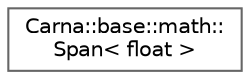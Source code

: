 digraph "Graphical Class Hierarchy"
{
 // LATEX_PDF_SIZE
  bgcolor="transparent";
  edge [fontname=Helvetica,fontsize=10,labelfontname=Helvetica,labelfontsize=10];
  node [fontname=Helvetica,fontsize=10,shape=box,height=0.2,width=0.4];
  rankdir="LR";
  Node0 [id="Node000000",label="Carna::base::math::\lSpan\< float \>",height=0.2,width=0.4,color="grey40", fillcolor="white", style="filled",URL="$classCarna_1_1base_1_1math_1_1Span.html",tooltip=" "];
}
